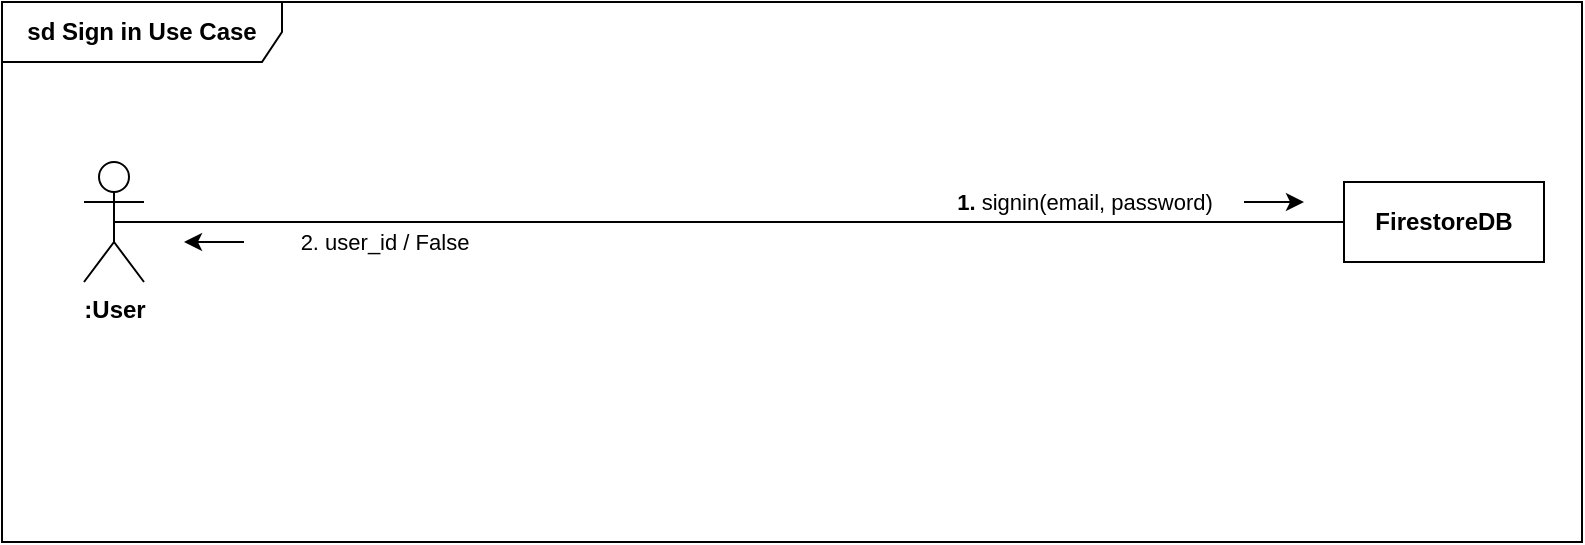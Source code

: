 <mxfile version="13.9.9" type="device"><diagram id="gjyaJ53UHgwXBEWeEQhq" name="페이지-1"><mxGraphModel dx="1086" dy="806" grid="1" gridSize="10" guides="1" tooltips="1" connect="1" arrows="1" fold="1" page="1" pageScale="1" pageWidth="827" pageHeight="1169" math="0" shadow="0"><root><mxCell id="0"/><mxCell id="1" parent="0"/><mxCell id="yhhvS9n5r0L4qpraj8MU-1" value="sd Sign in Use Case" style="shape=umlFrame;whiteSpace=wrap;html=1;width=140;height=30;fontStyle=1" vertex="1" parent="1"><mxGeometry x="19" y="90" width="790" height="270" as="geometry"/></mxCell><mxCell id="yhhvS9n5r0L4qpraj8MU-2" value="&lt;b&gt;:User&lt;/b&gt;" style="shape=umlActor;verticalLabelPosition=bottom;verticalAlign=top;html=1;outlineConnect=0;" vertex="1" parent="1"><mxGeometry x="60" y="170" width="30" height="60" as="geometry"/></mxCell><mxCell id="yhhvS9n5r0L4qpraj8MU-4" value="FirestoreDB" style="rounded=0;whiteSpace=wrap;html=1;fontStyle=1" vertex="1" parent="1"><mxGeometry x="690" y="180" width="100" height="40" as="geometry"/></mxCell><mxCell id="yhhvS9n5r0L4qpraj8MU-6" value="" style="endArrow=none;html=1;entryX=0.5;entryY=0.5;entryDx=0;entryDy=0;entryPerimeter=0;" edge="1" parent="1" source="yhhvS9n5r0L4qpraj8MU-4" target="yhhvS9n5r0L4qpraj8MU-2"><mxGeometry width="50" height="50" relative="1" as="geometry"><mxPoint x="125" y="210" as="sourcePoint"/><mxPoint x="480" y="200" as="targetPoint"/></mxGeometry></mxCell><mxCell id="yhhvS9n5r0L4qpraj8MU-7" value="&lt;b&gt;1. &lt;/b&gt;signin(email, password)" style="endArrow=classic;html=1;" edge="1" parent="1"><mxGeometry x="-1" y="-80" width="50" height="50" relative="1" as="geometry"><mxPoint x="640" y="190" as="sourcePoint"/><mxPoint x="670" y="190" as="targetPoint"/><mxPoint x="-80" y="-80" as="offset"/></mxGeometry></mxCell><mxCell id="yhhvS9n5r0L4qpraj8MU-9" value="2. user_id / False" style="endArrow=classic;html=1;" edge="1" parent="1"><mxGeometry x="-1" y="-70" width="50" height="50" relative="1" as="geometry"><mxPoint x="140" y="210" as="sourcePoint"/><mxPoint x="110" y="210" as="targetPoint"/><mxPoint x="70" y="70" as="offset"/><Array as="points"><mxPoint x="130" y="210"/></Array></mxGeometry></mxCell></root></mxGraphModel></diagram></mxfile>